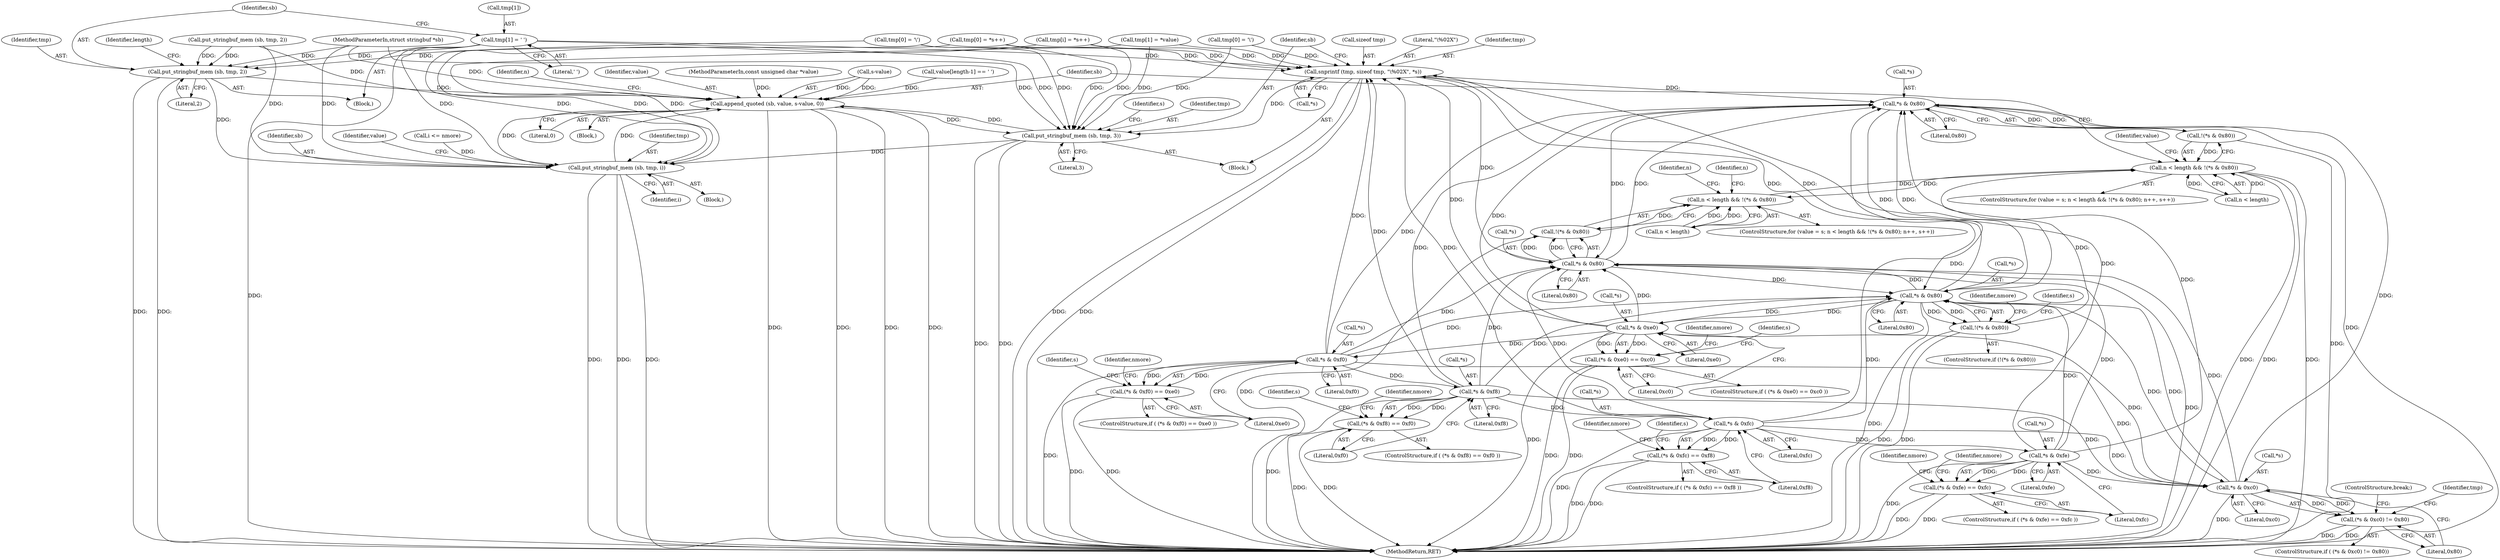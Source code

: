 digraph "0_gnupg_243d12fdec66a4360fbb3e307a046b39b5b4ffc3_0@array" {
"1000169" [label="(Call,tmp[1] = ' ')"];
"1000174" [label="(Call,put_stringbuf_mem (sb, tmp, 2))"];
"1000225" [label="(Call,append_quoted (sb, value, s-value, 0))"];
"1000316" [label="(Call,put_stringbuf_mem (sb, tmp, 3))"];
"1000373" [label="(Call,put_stringbuf_mem (sb, tmp, i))"];
"1000309" [label="(Call,snprintf (tmp, sizeof tmp, \"\\%02X\", *s))"];
"1000198" [label="(Call,*s & 0x80)"];
"1000197" [label="(Call,!(*s & 0x80))"];
"1000193" [label="(Call,n < length && !(*s & 0x80))"];
"1000211" [label="(Call,n < length && !(*s & 0x80))"];
"1000216" [label="(Call,*s & 0x80)"];
"1000215" [label="(Call,!(*s & 0x80))"];
"1000239" [label="(Call,*s & 0x80)"];
"1000238" [label="(Call,!(*s & 0x80))"];
"1000249" [label="(Call,*s & 0xe0)"];
"1000248" [label="(Call,(*s & 0xe0) == 0xc0)"];
"1000260" [label="(Call,*s & 0xf0)"];
"1000259" [label="(Call,(*s & 0xf0) == 0xe0)"];
"1000271" [label="(Call,*s & 0xf8)"];
"1000270" [label="(Call,(*s & 0xf8) == 0xf0)"];
"1000282" [label="(Call,*s & 0xfc)"];
"1000281" [label="(Call,(*s & 0xfc) == 0xf8)"];
"1000293" [label="(Call,*s & 0xfe)"];
"1000292" [label="(Call,(*s & 0xfe) == 0xfc)"];
"1000358" [label="(Call,*s & 0xc0)"];
"1000357" [label="(Call,(*s & 0xc0) != 0x80)"];
"1000292" [label="(Call,(*s & 0xfe) == 0xfc)"];
"1000242" [label="(Literal,0x80)"];
"1000258" [label="(ControlStructure,if ( (*s & 0xf0) == 0xe0 ))"];
"1000311" [label="(Call,sizeof tmp)"];
"1000314" [label="(Call,*s)"];
"1000362" [label="(Literal,0x80)"];
"1000273" [label="(Identifier,s)"];
"1000212" [label="(Call,n < length)"];
"1000270" [label="(Call,(*s & 0xf8) == 0xf0)"];
"1000373" [label="(Call,put_stringbuf_mem (sb, tmp, i))"];
"1000277" [label="(Identifier,nmore)"];
"1000219" [label="(Literal,0x80)"];
"1000156" [label="(Call,value[length-1] == ' ')"];
"1000271" [label="(Call,*s & 0xf8)"];
"1000211" [label="(Call,n < length && !(*s & 0x80))"];
"1000217" [label="(Call,*s)"];
"1000240" [label="(Call,*s)"];
"1000228" [label="(Call,s-value)"];
"1000275" [label="(Literal,0xf0)"];
"1000179" [label="(Identifier,length)"];
"1000176" [label="(Identifier,tmp)"];
"1000170" [label="(Call,tmp[1])"];
"1000114" [label="(MethodParameterIn,struct stringbuf *sb)"];
"1000313" [label="(Literal,\"\\%02X\")"];
"1000145" [label="(Call,put_stringbuf_mem (sb, tmp, 2))"];
"1000234" [label="(Identifier,n)"];
"1000209" [label="(Identifier,value)"];
"1000356" [label="(ControlStructure,if ( (*s & 0xc0) != 0x80))"];
"1000227" [label="(Identifier,value)"];
"1000325" [label="(Block,)"];
"1000321" [label="(Identifier,s)"];
"1000319" [label="(Literal,3)"];
"1000247" [label="(ControlStructure,if ( (*s & 0xe0) == 0xc0 ))"];
"1000177" [label="(Literal,2)"];
"1000252" [label="(Literal,0xe0)"];
"1000297" [label="(Literal,0xfc)"];
"1000291" [label="(ControlStructure,if ( (*s & 0xfe) == 0xfc ))"];
"1000215" [label="(Call,!(*s & 0x80))"];
"1000248" [label="(Call,(*s & 0xe0) == 0xc0)"];
"1000189" [label="(ControlStructure,for (value = s; n < length && !(*s & 0x80); n++, s++))"];
"1000251" [label="(Identifier,s)"];
"1000164" [label="(Call,tmp[0] = '\\')"];
"1000309" [label="(Call,snprintf (tmp, sizeof tmp, \"\\%02X\", *s))"];
"1000216" [label="(Call,*s & 0x80)"];
"1000169" [label="(Call,tmp[1] = ' ')"];
"1000308" [label="(Block,)"];
"1000264" [label="(Literal,0xe0)"];
"1000375" [label="(Identifier,tmp)"];
"1000244" [label="(Identifier,nmore)"];
"1000272" [label="(Call,*s)"];
"1000226" [label="(Identifier,sb)"];
"1000263" [label="(Literal,0xf0)"];
"1000288" [label="(Identifier,nmore)"];
"1000260" [label="(Call,*s & 0xf0)"];
"1000231" [label="(Literal,0)"];
"1000361" [label="(Literal,0xc0)"];
"1000310" [label="(Identifier,tmp)"];
"1000318" [label="(Identifier,tmp)"];
"1000296" [label="(Literal,0xfe)"];
"1000285" [label="(Literal,0xfc)"];
"1000175" [label="(Identifier,sb)"];
"1000250" [label="(Call,*s)"];
"1000281" [label="(Call,(*s & 0xfc) == 0xf8)"];
"1000294" [label="(Call,*s)"];
"1000249" [label="(Call,*s & 0xe0)"];
"1000222" [label="(Identifier,n)"];
"1000303" [label="(Identifier,nmore)"];
"1000204" [label="(Identifier,n)"];
"1000359" [label="(Call,*s)"];
"1000337" [label="(Call,tmp[0] = *s++)"];
"1000299" [label="(Identifier,nmore)"];
"1000376" [label="(Identifier,i)"];
"1000282" [label="(Call,*s & 0xfc)"];
"1000269" [label="(ControlStructure,if ( (*s & 0xf8) == 0xf0 ))"];
"1000253" [label="(Literal,0xc0)"];
"1000358" [label="(Call,*s & 0xc0)"];
"1000283" [label="(Call,*s)"];
"1000134" [label="(Call,tmp[0] = '\\')"];
"1000274" [label="(Literal,0xf8)"];
"1000174" [label="(Call,put_stringbuf_mem (sb, tmp, 2))"];
"1000280" [label="(ControlStructure,if ( (*s & 0xfc) == 0xf8 ))"];
"1000317" [label="(Identifier,sb)"];
"1000259" [label="(Call,(*s & 0xf0) == 0xe0)"];
"1000262" [label="(Identifier,s)"];
"1000364" [label="(Call,tmp[i] = *s++)"];
"1000139" [label="(Call,tmp[1] = *value)"];
"1000197" [label="(Call,!(*s & 0x80))"];
"1000188" [label="(Block,)"];
"1000198" [label="(Call,*s & 0x80)"];
"1000374" [label="(Identifier,sb)"];
"1000316" [label="(Call,put_stringbuf_mem (sb, tmp, 3))"];
"1000191" [label="(Identifier,value)"];
"1000194" [label="(Call,n < length)"];
"1000284" [label="(Identifier,s)"];
"1000225" [label="(Call,append_quoted (sb, value, s-value, 0))"];
"1000295" [label="(Identifier,s)"];
"1000286" [label="(Literal,0xf8)"];
"1000237" [label="(ControlStructure,if (!(*s & 0x80)))"];
"1000266" [label="(Identifier,nmore)"];
"1000207" [label="(ControlStructure,for (value = s; n < length && !(*s & 0x80); n++, s++))"];
"1000377" [label="(MethodReturn,RET)"];
"1000112" [label="(MethodParameterIn,const unsigned char *value)"];
"1000293" [label="(Call,*s & 0xfe)"];
"1000255" [label="(Identifier,nmore)"];
"1000163" [label="(Block,)"];
"1000350" [label="(Call,i <= nmore)"];
"1000238" [label="(Call,!(*s & 0x80))"];
"1000201" [label="(Literal,0x80)"];
"1000261" [label="(Call,*s)"];
"1000357" [label="(Call,(*s & 0xc0) != 0x80)"];
"1000173" [label="(Literal,' ')"];
"1000199" [label="(Call,*s)"];
"1000193" [label="(Call,n < length && !(*s & 0x80))"];
"1000363" [label="(ControlStructure,break;)"];
"1000239" [label="(Call,*s & 0x80)"];
"1000366" [label="(Identifier,tmp)"];
"1000169" -> "1000163"  [label="AST: "];
"1000169" -> "1000173"  [label="CFG: "];
"1000170" -> "1000169"  [label="AST: "];
"1000173" -> "1000169"  [label="AST: "];
"1000175" -> "1000169"  [label="CFG: "];
"1000169" -> "1000377"  [label="DDG: "];
"1000169" -> "1000174"  [label="DDG: "];
"1000169" -> "1000309"  [label="DDG: "];
"1000169" -> "1000316"  [label="DDG: "];
"1000169" -> "1000373"  [label="DDG: "];
"1000174" -> "1000163"  [label="AST: "];
"1000174" -> "1000177"  [label="CFG: "];
"1000175" -> "1000174"  [label="AST: "];
"1000176" -> "1000174"  [label="AST: "];
"1000177" -> "1000174"  [label="AST: "];
"1000179" -> "1000174"  [label="CFG: "];
"1000174" -> "1000377"  [label="DDG: "];
"1000174" -> "1000377"  [label="DDG: "];
"1000145" -> "1000174"  [label="DDG: "];
"1000145" -> "1000174"  [label="DDG: "];
"1000114" -> "1000174"  [label="DDG: "];
"1000164" -> "1000174"  [label="DDG: "];
"1000174" -> "1000225"  [label="DDG: "];
"1000174" -> "1000373"  [label="DDG: "];
"1000225" -> "1000188"  [label="AST: "];
"1000225" -> "1000231"  [label="CFG: "];
"1000226" -> "1000225"  [label="AST: "];
"1000227" -> "1000225"  [label="AST: "];
"1000228" -> "1000225"  [label="AST: "];
"1000231" -> "1000225"  [label="AST: "];
"1000234" -> "1000225"  [label="CFG: "];
"1000225" -> "1000377"  [label="DDG: "];
"1000225" -> "1000377"  [label="DDG: "];
"1000225" -> "1000377"  [label="DDG: "];
"1000225" -> "1000377"  [label="DDG: "];
"1000316" -> "1000225"  [label="DDG: "];
"1000373" -> "1000225"  [label="DDG: "];
"1000145" -> "1000225"  [label="DDG: "];
"1000114" -> "1000225"  [label="DDG: "];
"1000156" -> "1000225"  [label="DDG: "];
"1000228" -> "1000225"  [label="DDG: "];
"1000228" -> "1000225"  [label="DDG: "];
"1000112" -> "1000225"  [label="DDG: "];
"1000225" -> "1000316"  [label="DDG: "];
"1000225" -> "1000373"  [label="DDG: "];
"1000316" -> "1000308"  [label="AST: "];
"1000316" -> "1000319"  [label="CFG: "];
"1000317" -> "1000316"  [label="AST: "];
"1000318" -> "1000316"  [label="AST: "];
"1000319" -> "1000316"  [label="AST: "];
"1000321" -> "1000316"  [label="CFG: "];
"1000316" -> "1000377"  [label="DDG: "];
"1000316" -> "1000377"  [label="DDG: "];
"1000114" -> "1000316"  [label="DDG: "];
"1000139" -> "1000316"  [label="DDG: "];
"1000337" -> "1000316"  [label="DDG: "];
"1000134" -> "1000316"  [label="DDG: "];
"1000164" -> "1000316"  [label="DDG: "];
"1000309" -> "1000316"  [label="DDG: "];
"1000364" -> "1000316"  [label="DDG: "];
"1000316" -> "1000373"  [label="DDG: "];
"1000373" -> "1000325"  [label="AST: "];
"1000373" -> "1000376"  [label="CFG: "];
"1000374" -> "1000373"  [label="AST: "];
"1000375" -> "1000373"  [label="AST: "];
"1000376" -> "1000373"  [label="AST: "];
"1000191" -> "1000373"  [label="CFG: "];
"1000373" -> "1000377"  [label="DDG: "];
"1000373" -> "1000377"  [label="DDG: "];
"1000373" -> "1000377"  [label="DDG: "];
"1000114" -> "1000373"  [label="DDG: "];
"1000364" -> "1000373"  [label="DDG: "];
"1000139" -> "1000373"  [label="DDG: "];
"1000337" -> "1000373"  [label="DDG: "];
"1000145" -> "1000373"  [label="DDG: "];
"1000350" -> "1000373"  [label="DDG: "];
"1000309" -> "1000308"  [label="AST: "];
"1000309" -> "1000314"  [label="CFG: "];
"1000310" -> "1000309"  [label="AST: "];
"1000311" -> "1000309"  [label="AST: "];
"1000313" -> "1000309"  [label="AST: "];
"1000314" -> "1000309"  [label="AST: "];
"1000317" -> "1000309"  [label="CFG: "];
"1000309" -> "1000377"  [label="DDG: "];
"1000309" -> "1000377"  [label="DDG: "];
"1000309" -> "1000198"  [label="DDG: "];
"1000309" -> "1000216"  [label="DDG: "];
"1000309" -> "1000239"  [label="DDG: "];
"1000364" -> "1000309"  [label="DDG: "];
"1000139" -> "1000309"  [label="DDG: "];
"1000337" -> "1000309"  [label="DDG: "];
"1000134" -> "1000309"  [label="DDG: "];
"1000164" -> "1000309"  [label="DDG: "];
"1000293" -> "1000309"  [label="DDG: "];
"1000239" -> "1000309"  [label="DDG: "];
"1000282" -> "1000309"  [label="DDG: "];
"1000260" -> "1000309"  [label="DDG: "];
"1000249" -> "1000309"  [label="DDG: "];
"1000271" -> "1000309"  [label="DDG: "];
"1000198" -> "1000197"  [label="AST: "];
"1000198" -> "1000201"  [label="CFG: "];
"1000199" -> "1000198"  [label="AST: "];
"1000201" -> "1000198"  [label="AST: "];
"1000197" -> "1000198"  [label="CFG: "];
"1000198" -> "1000377"  [label="DDG: "];
"1000198" -> "1000197"  [label="DDG: "];
"1000198" -> "1000197"  [label="DDG: "];
"1000293" -> "1000198"  [label="DDG: "];
"1000358" -> "1000198"  [label="DDG: "];
"1000239" -> "1000198"  [label="DDG: "];
"1000216" -> "1000198"  [label="DDG: "];
"1000260" -> "1000198"  [label="DDG: "];
"1000249" -> "1000198"  [label="DDG: "];
"1000271" -> "1000198"  [label="DDG: "];
"1000282" -> "1000198"  [label="DDG: "];
"1000198" -> "1000216"  [label="DDG: "];
"1000198" -> "1000239"  [label="DDG: "];
"1000197" -> "1000193"  [label="AST: "];
"1000193" -> "1000197"  [label="CFG: "];
"1000197" -> "1000377"  [label="DDG: "];
"1000197" -> "1000193"  [label="DDG: "];
"1000193" -> "1000189"  [label="AST: "];
"1000193" -> "1000194"  [label="CFG: "];
"1000194" -> "1000193"  [label="AST: "];
"1000209" -> "1000193"  [label="CFG: "];
"1000226" -> "1000193"  [label="CFG: "];
"1000193" -> "1000377"  [label="DDG: "];
"1000193" -> "1000377"  [label="DDG: "];
"1000193" -> "1000377"  [label="DDG: "];
"1000194" -> "1000193"  [label="DDG: "];
"1000194" -> "1000193"  [label="DDG: "];
"1000238" -> "1000193"  [label="DDG: "];
"1000211" -> "1000193"  [label="DDG: "];
"1000193" -> "1000211"  [label="DDG: "];
"1000211" -> "1000207"  [label="AST: "];
"1000211" -> "1000212"  [label="CFG: "];
"1000211" -> "1000215"  [label="CFG: "];
"1000212" -> "1000211"  [label="AST: "];
"1000215" -> "1000211"  [label="AST: "];
"1000222" -> "1000211"  [label="CFG: "];
"1000204" -> "1000211"  [label="CFG: "];
"1000212" -> "1000211"  [label="DDG: "];
"1000212" -> "1000211"  [label="DDG: "];
"1000215" -> "1000211"  [label="DDG: "];
"1000216" -> "1000215"  [label="AST: "];
"1000216" -> "1000219"  [label="CFG: "];
"1000217" -> "1000216"  [label="AST: "];
"1000219" -> "1000216"  [label="AST: "];
"1000215" -> "1000216"  [label="CFG: "];
"1000216" -> "1000377"  [label="DDG: "];
"1000216" -> "1000215"  [label="DDG: "];
"1000216" -> "1000215"  [label="DDG: "];
"1000293" -> "1000216"  [label="DDG: "];
"1000358" -> "1000216"  [label="DDG: "];
"1000239" -> "1000216"  [label="DDG: "];
"1000260" -> "1000216"  [label="DDG: "];
"1000249" -> "1000216"  [label="DDG: "];
"1000271" -> "1000216"  [label="DDG: "];
"1000282" -> "1000216"  [label="DDG: "];
"1000216" -> "1000239"  [label="DDG: "];
"1000215" -> "1000377"  [label="DDG: "];
"1000239" -> "1000238"  [label="AST: "];
"1000239" -> "1000242"  [label="CFG: "];
"1000240" -> "1000239"  [label="AST: "];
"1000242" -> "1000239"  [label="AST: "];
"1000238" -> "1000239"  [label="CFG: "];
"1000239" -> "1000377"  [label="DDG: "];
"1000239" -> "1000238"  [label="DDG: "];
"1000239" -> "1000238"  [label="DDG: "];
"1000293" -> "1000239"  [label="DDG: "];
"1000358" -> "1000239"  [label="DDG: "];
"1000260" -> "1000239"  [label="DDG: "];
"1000249" -> "1000239"  [label="DDG: "];
"1000271" -> "1000239"  [label="DDG: "];
"1000282" -> "1000239"  [label="DDG: "];
"1000239" -> "1000249"  [label="DDG: "];
"1000239" -> "1000358"  [label="DDG: "];
"1000238" -> "1000237"  [label="AST: "];
"1000244" -> "1000238"  [label="CFG: "];
"1000251" -> "1000238"  [label="CFG: "];
"1000238" -> "1000377"  [label="DDG: "];
"1000238" -> "1000377"  [label="DDG: "];
"1000249" -> "1000248"  [label="AST: "];
"1000249" -> "1000252"  [label="CFG: "];
"1000250" -> "1000249"  [label="AST: "];
"1000252" -> "1000249"  [label="AST: "];
"1000253" -> "1000249"  [label="CFG: "];
"1000249" -> "1000377"  [label="DDG: "];
"1000249" -> "1000248"  [label="DDG: "];
"1000249" -> "1000248"  [label="DDG: "];
"1000249" -> "1000260"  [label="DDG: "];
"1000249" -> "1000358"  [label="DDG: "];
"1000248" -> "1000247"  [label="AST: "];
"1000248" -> "1000253"  [label="CFG: "];
"1000253" -> "1000248"  [label="AST: "];
"1000255" -> "1000248"  [label="CFG: "];
"1000262" -> "1000248"  [label="CFG: "];
"1000248" -> "1000377"  [label="DDG: "];
"1000248" -> "1000377"  [label="DDG: "];
"1000260" -> "1000259"  [label="AST: "];
"1000260" -> "1000263"  [label="CFG: "];
"1000261" -> "1000260"  [label="AST: "];
"1000263" -> "1000260"  [label="AST: "];
"1000264" -> "1000260"  [label="CFG: "];
"1000260" -> "1000377"  [label="DDG: "];
"1000260" -> "1000259"  [label="DDG: "];
"1000260" -> "1000259"  [label="DDG: "];
"1000260" -> "1000271"  [label="DDG: "];
"1000260" -> "1000358"  [label="DDG: "];
"1000259" -> "1000258"  [label="AST: "];
"1000259" -> "1000264"  [label="CFG: "];
"1000264" -> "1000259"  [label="AST: "];
"1000266" -> "1000259"  [label="CFG: "];
"1000273" -> "1000259"  [label="CFG: "];
"1000259" -> "1000377"  [label="DDG: "];
"1000259" -> "1000377"  [label="DDG: "];
"1000271" -> "1000270"  [label="AST: "];
"1000271" -> "1000274"  [label="CFG: "];
"1000272" -> "1000271"  [label="AST: "];
"1000274" -> "1000271"  [label="AST: "];
"1000275" -> "1000271"  [label="CFG: "];
"1000271" -> "1000377"  [label="DDG: "];
"1000271" -> "1000270"  [label="DDG: "];
"1000271" -> "1000270"  [label="DDG: "];
"1000271" -> "1000282"  [label="DDG: "];
"1000271" -> "1000358"  [label="DDG: "];
"1000270" -> "1000269"  [label="AST: "];
"1000270" -> "1000275"  [label="CFG: "];
"1000275" -> "1000270"  [label="AST: "];
"1000277" -> "1000270"  [label="CFG: "];
"1000284" -> "1000270"  [label="CFG: "];
"1000270" -> "1000377"  [label="DDG: "];
"1000270" -> "1000377"  [label="DDG: "];
"1000282" -> "1000281"  [label="AST: "];
"1000282" -> "1000285"  [label="CFG: "];
"1000283" -> "1000282"  [label="AST: "];
"1000285" -> "1000282"  [label="AST: "];
"1000286" -> "1000282"  [label="CFG: "];
"1000282" -> "1000377"  [label="DDG: "];
"1000282" -> "1000281"  [label="DDG: "];
"1000282" -> "1000281"  [label="DDG: "];
"1000282" -> "1000293"  [label="DDG: "];
"1000282" -> "1000358"  [label="DDG: "];
"1000281" -> "1000280"  [label="AST: "];
"1000281" -> "1000286"  [label="CFG: "];
"1000286" -> "1000281"  [label="AST: "];
"1000288" -> "1000281"  [label="CFG: "];
"1000295" -> "1000281"  [label="CFG: "];
"1000281" -> "1000377"  [label="DDG: "];
"1000281" -> "1000377"  [label="DDG: "];
"1000293" -> "1000292"  [label="AST: "];
"1000293" -> "1000296"  [label="CFG: "];
"1000294" -> "1000293"  [label="AST: "];
"1000296" -> "1000293"  [label="AST: "];
"1000297" -> "1000293"  [label="CFG: "];
"1000293" -> "1000377"  [label="DDG: "];
"1000293" -> "1000292"  [label="DDG: "];
"1000293" -> "1000292"  [label="DDG: "];
"1000293" -> "1000358"  [label="DDG: "];
"1000292" -> "1000291"  [label="AST: "];
"1000292" -> "1000297"  [label="CFG: "];
"1000297" -> "1000292"  [label="AST: "];
"1000299" -> "1000292"  [label="CFG: "];
"1000303" -> "1000292"  [label="CFG: "];
"1000292" -> "1000377"  [label="DDG: "];
"1000292" -> "1000377"  [label="DDG: "];
"1000358" -> "1000357"  [label="AST: "];
"1000358" -> "1000361"  [label="CFG: "];
"1000359" -> "1000358"  [label="AST: "];
"1000361" -> "1000358"  [label="AST: "];
"1000362" -> "1000358"  [label="CFG: "];
"1000358" -> "1000377"  [label="DDG: "];
"1000358" -> "1000357"  [label="DDG: "];
"1000358" -> "1000357"  [label="DDG: "];
"1000357" -> "1000356"  [label="AST: "];
"1000357" -> "1000362"  [label="CFG: "];
"1000362" -> "1000357"  [label="AST: "];
"1000363" -> "1000357"  [label="CFG: "];
"1000366" -> "1000357"  [label="CFG: "];
"1000357" -> "1000377"  [label="DDG: "];
"1000357" -> "1000377"  [label="DDG: "];
}
